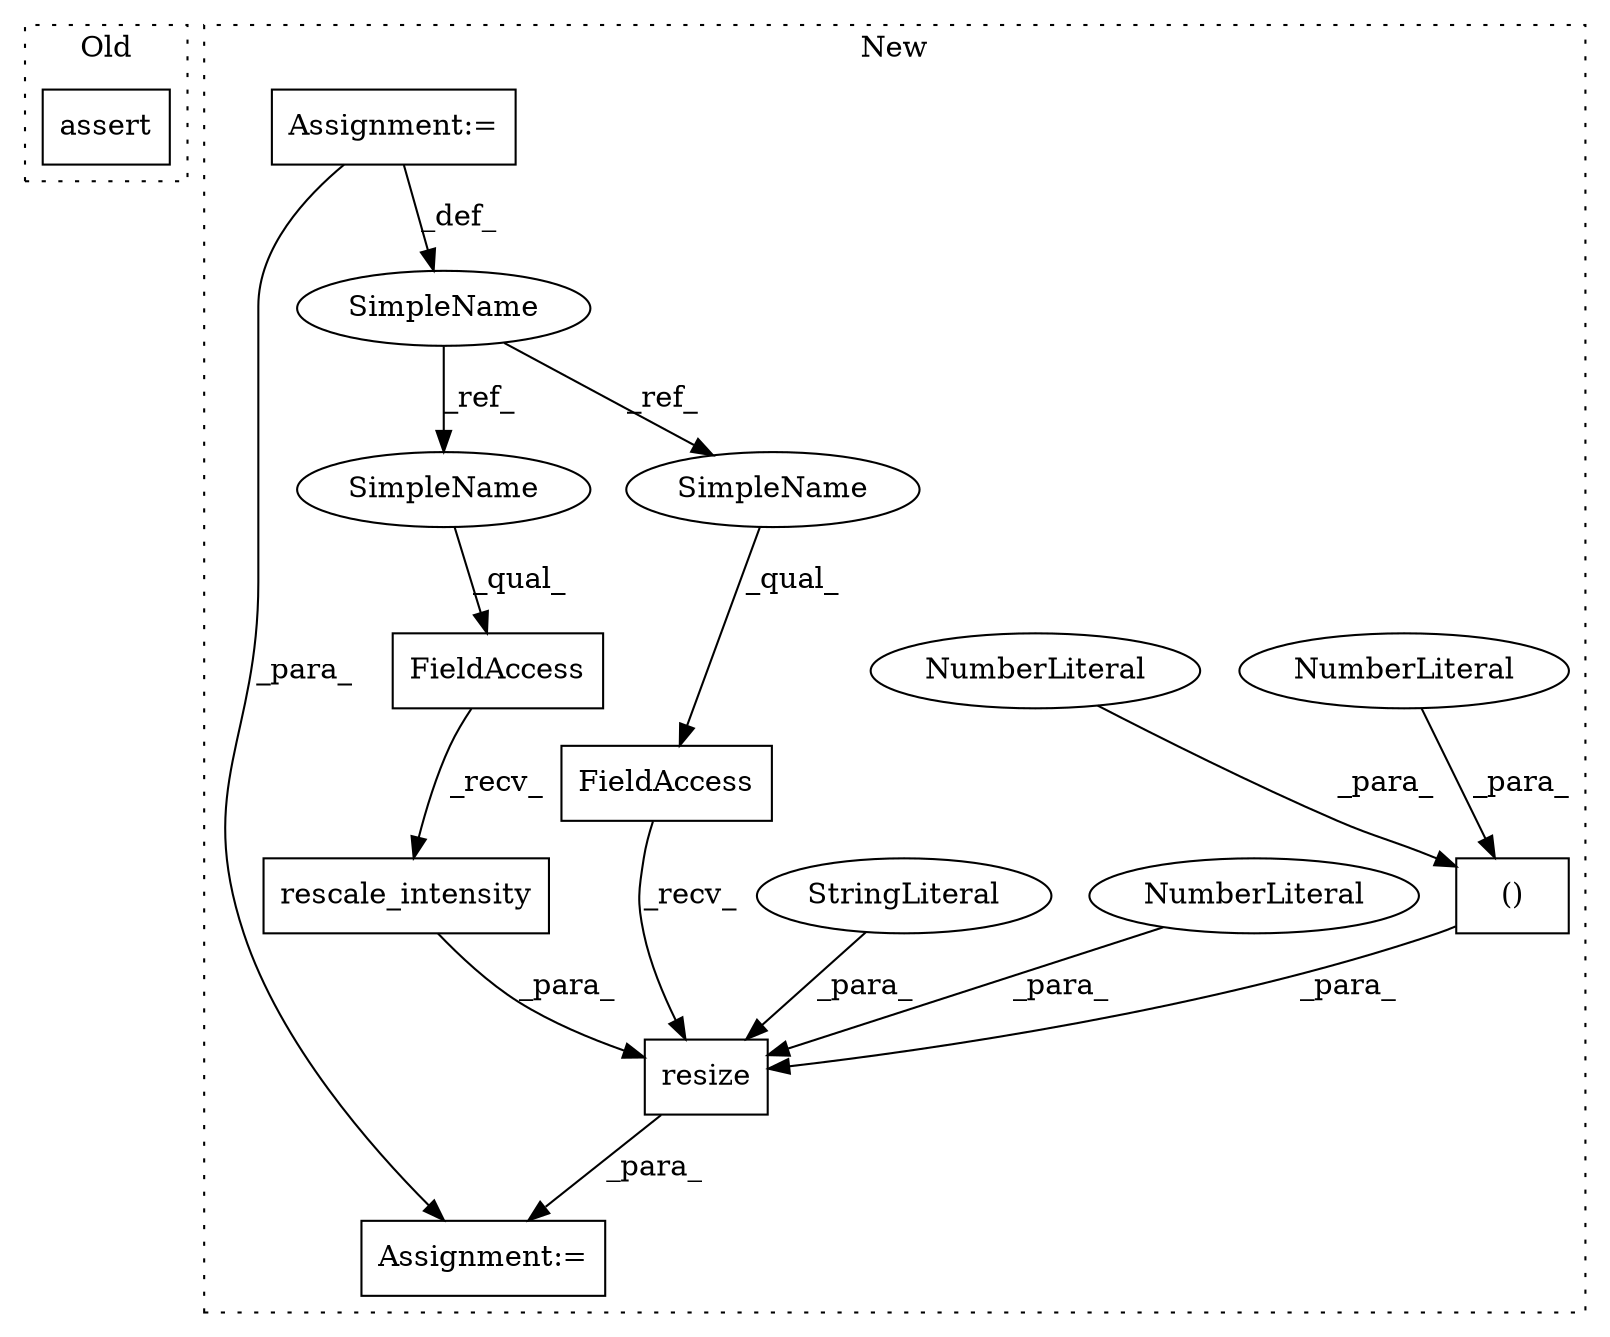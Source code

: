 digraph G {
subgraph cluster0 {
1 [label="assert" a="32" s="16127,16215" l="11,1" shape="box"];
label = "Old";
style="dotted";
}
subgraph cluster1 {
2 [label="resize" a="32" s="15466,15516" l="7,1" shape="box"];
3 [label="()" a="106" s="15484" l="17" shape="box"];
4 [label="NumberLiteral" a="34" s="15484" l="2" shape="ellipse"];
5 [label="NumberLiteral" a="34" s="15499" l="2" shape="ellipse"];
6 [label="NumberLiteral" a="34" s="15503" l="1" shape="ellipse"];
7 [label="FieldAccess" a="22" s="15448" l="17" shape="box"];
8 [label="rescale_intensity" a="32" s="15402,15432" l="18,1" shape="box"];
9 [label="FieldAccess" a="22" s="15385" l="16" shape="box"];
10 [label="Assignment:=" a="7" s="15447" l="1" shape="box"];
11 [label="StringLiteral" a="45" s="15505" l="11" shape="ellipse"];
12 [label="SimpleName" a="42" s="15246" l="7" shape="ellipse"];
13 [label="Assignment:=" a="7" s="15246" l="7" shape="box"];
14 [label="SimpleName" a="42" s="15385" l="7" shape="ellipse"];
15 [label="SimpleName" a="42" s="15448" l="7" shape="ellipse"];
label = "New";
style="dotted";
}
2 -> 10 [label="_para_"];
3 -> 2 [label="_para_"];
4 -> 3 [label="_para_"];
5 -> 3 [label="_para_"];
6 -> 2 [label="_para_"];
7 -> 2 [label="_recv_"];
8 -> 2 [label="_para_"];
9 -> 8 [label="_recv_"];
11 -> 2 [label="_para_"];
12 -> 14 [label="_ref_"];
12 -> 15 [label="_ref_"];
13 -> 12 [label="_def_"];
13 -> 10 [label="_para_"];
14 -> 9 [label="_qual_"];
15 -> 7 [label="_qual_"];
}